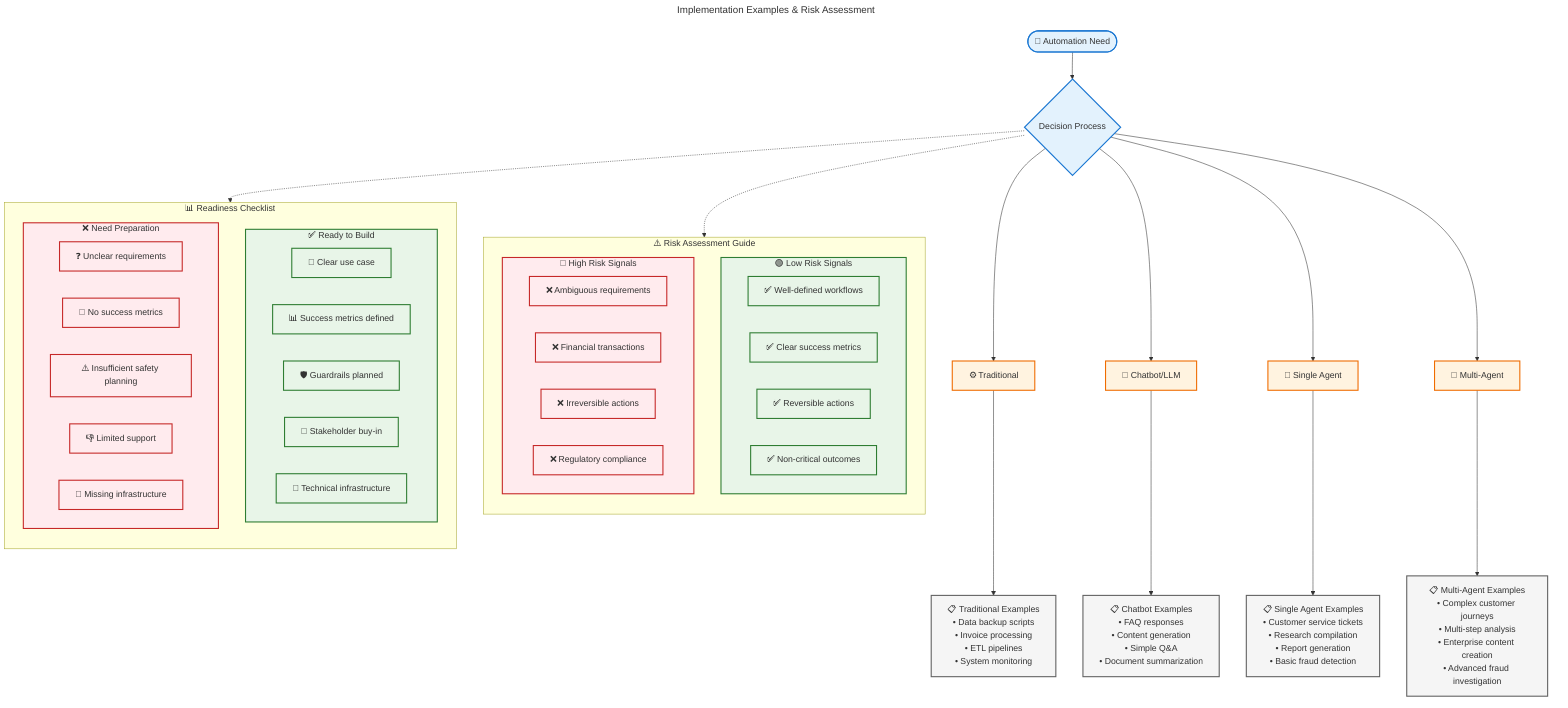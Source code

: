 ---
title: "Implementation Examples & Risk Assessment"
---
flowchart TD
    %% Main Decision Tree (simplified reference)
    Start([🎯 Automation Need]) --> Decision{Decision Process}
    Decision --> Traditional[⚙️ Traditional]
    Decision --> Chatbot[💬 Chatbot/LLM]
    Decision --> SingleAgent[🤖 Single Agent]
    Decision --> MultiAgent[🤝 Multi-Agent]
    
    %% Examples for each category
    Traditional --> TradExamples[📋 Traditional Examples<br/>• Data backup scripts<br/>• Invoice processing<br/>• ETL pipelines<br/>• System monitoring]
    
    Chatbot --> ChatExamples[📋 Chatbot Examples<br/>• FAQ responses<br/>• Content generation<br/>• Simple Q&A<br/>• Document summarization]
    
    SingleAgent --> SingleExamples[📋 Single Agent Examples<br/>• Customer service tickets<br/>• Research compilation<br/>• Report generation<br/>• Basic fraud detection]
    
    MultiAgent --> MultiExamples[📋 Multi-Agent Examples<br/>• Complex customer journeys<br/>• Multi-step analysis<br/>• Enterprise content creation<br/>• Advanced fraud investigation]
    
    %% Risk Assessment
    subgraph RiskAssessment [⚠️ Risk Assessment Guide]
        direction TB
        
        subgraph LowRisk [🟢 Low Risk Signals]
            LR1[✅ Well-defined workflows]
            LR2[✅ Clear success metrics]
            LR3[✅ Reversible actions]
            LR4[✅ Non-critical outcomes]
        end
        
        subgraph HighRisk [🔴 High Risk Signals]
            HR1[❌ Ambiguous requirements]
            HR2[❌ Financial transactions]
            HR3[❌ Irreversible actions]
            HR4[❌ Regulatory compliance]
        end
    end
    
    %% Implementation Readiness
    subgraph ReadinessCheck [📊 Readiness Checklist]
        direction TB
        
        subgraph Ready [✅ Ready to Build]
            R1[🎯 Clear use case]
            R2[📊 Success metrics defined]
            R3[🛡️ Guardrails planned]
            R4[👥 Stakeholder buy-in]
            R5[🔧 Technical infrastructure]
        end
        
        subgraph NotReady [❌ Need Preparation]
            NR1[❓ Unclear requirements]
            NR2[🚫 No success metrics]
            NR3[⚠️ Insufficient safety planning]
            NR4[👎 Limited support]
            NR5[🔧 Missing infrastructure]
        end
    end
    
    %% Connections
    Decision -.-> RiskAssessment
    Decision -.-> ReadinessCheck
    
    %% Styling
    classDef decisionClass fill:#e3f2fd,stroke:#1976d2,stroke-width:2px
    classDef solutionClass fill:#fff3e0,stroke:#ef6c00,stroke-width:2px
    classDef exampleClass fill:#f5f5f5,stroke:#616161,stroke-width:2px
    classDef lowRiskClass fill:#e8f5e8,stroke:#2e7d32,stroke-width:2px
    classDef highRiskClass fill:#ffebee,stroke:#c62828,stroke-width:2px
    classDef readyClass fill:#e8f5e8,stroke:#2e7d32,stroke-width:2px
    classDef notReadyClass fill:#ffebee,stroke:#c62828,stroke-width:2px
    
    class Start,Decision decisionClass
    class Traditional,Chatbot,SingleAgent,MultiAgent solutionClass
    class TradExamples,ChatExamples,SingleExamples,MultiExamples exampleClass
    class LowRisk,LR1,LR2,LR3,LR4 lowRiskClass
    class HighRisk,HR1,HR2,HR3,HR4 highRiskClass
    class Ready,R1,R2,R3,R4,R5 readyClass
    class NotReady,NR1,NR2,NR3,NR4,NR5 notReadyClass